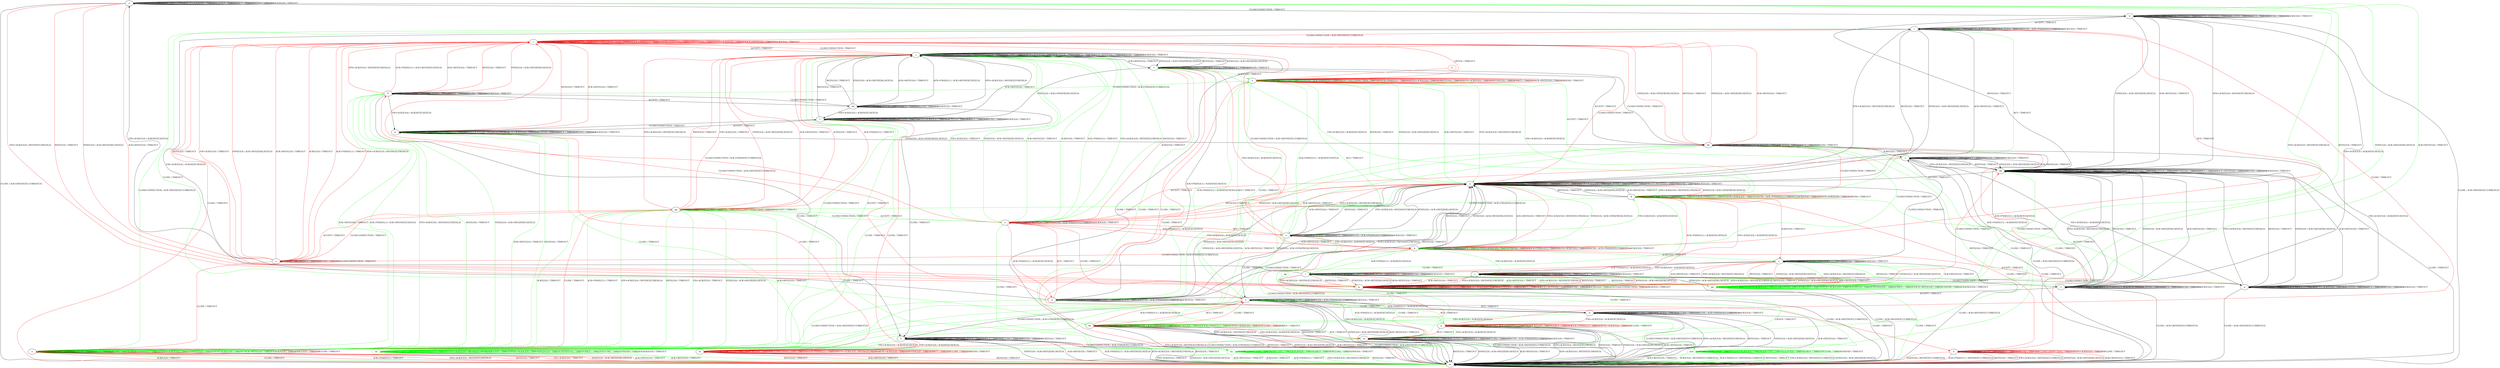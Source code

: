 digraph "" {
	graph ["Incoming time"=0.1494615077972412,
		"Outgoing time"=0.28580188751220703,
		Output="{'States': 44, 'Transitions': 659, 'Filename': '../results/tcp_preset_50/TCP_Windows8_Server-TCP_Windows8_Server-3.dot'}",
		Reference="{'States': 39, 'Transitions': 495, 'Filename': '../subjects/tcp/TCP_Windows8_Server.dot'}",
		Solver=yices,
		Updated="{'States': 39, 'Transitions': 495, 'Filename': '../subjects/tcp/TCP_Windows8_Server.dot'}",
		"f-measure"=0.682,
		precision=0.6752475247524753,
		recall=0.6888888888888889
	];
	a -> a	[key=0,
		label="ACK+PSH(V,V,1) / TIMEOUT"];
	a -> a	[key=1,
		label="ACCEPT / TIMEOUT"];
	a -> a	[key=2,
		label="FIN+ACK(V,V,0) / TIMEOUT"];
	a -> a	[key=3,
		label="LISTEN / TIMEOUT"];
	a -> a	[key=4,
		label="RCV / TIMEOUT"];
	a -> a	[key=5,
		label="SEND / TIMEOUT"];
	a -> a	[key=6,
		label="ACK(V,V,0) / TIMEOUT"];
	a -> b	[key=0,
		label="CLOSECONNECTION / TIMEOUT"];
	a -> ee	[key=0,
		label="CLOSE / ACK+RST(NEXT,CURRENT,0)"];
	a -> jj	[key=0,
		color=red,
		label="SYN+ACK(V,V,0) / RST(NEXT,FRESH,0)"];
	a -> jj	[key=1,
		color=red,
		label="RST(V,V,0) / TIMEOUT"];
	a -> jj	[key=2,
		color=red,
		label="SYN(V,V,0) / ACK+RST(ZERO,NEXT,0)"];
	a -> jj	[key=3,
		color=red,
		label="ACK+RST(V,V,0) / TIMEOUT"];
	pp	[color=green];
	a -> pp	[key=0,
		color=green,
		label="SYN+ACK(V,V,0) / RST(NEXT,FRESH,0)"];
	a -> pp	[key=1,
		color=green,
		label="RST(V,V,0) / TIMEOUT"];
	a -> pp	[key=2,
		color=green,
		label="SYN(V,V,0) / ACK+RST(ZERO,NEXT,0)"];
	a -> pp	[key=3,
		color=green,
		label="ACK+RST(V,V,0) / TIMEOUT"];
	b -> b	[key=0,
		label="CLOSECONNECTION / TIMEOUT"];
	b -> b	[key=1,
		label="ACK+PSH(V,V,1) / TIMEOUT"];
	b -> b	[key=2,
		label="FIN+ACK(V,V,0) / TIMEOUT"];
	b -> b	[key=3,
		label="LISTEN / TIMEOUT"];
	b -> b	[key=4,
		label="RCV / TIMEOUT"];
	b -> b	[key=5,
		label="SEND / TIMEOUT"];
	b -> b	[key=6,
		label="ACK(V,V,0) / TIMEOUT"];
	b -> t	[key=0,
		label="ACCEPT / TIMEOUT"];
	b -> ee	[key=0,
		label="CLOSE / ACK+RST(NEXT,CURRENT,0)"];
	b -> kk	[key=0,
		label="SYN+ACK(V,V,0) / RST(NEXT,FRESH,0)"];
	b -> kk	[key=1,
		label="RST(V,V,0) / TIMEOUT"];
	b -> kk	[key=2,
		label="SYN(V,V,0) / ACK+RST(ZERO,NEXT,0)"];
	b -> kk	[key=3,
		label="ACK+RST(V,V,0) / TIMEOUT"];
	c -> c	[key=0,
		label="LISTEN / TIMEOUT"];
	c -> c	[key=1,
		label="RCV / TIMEOUT"];
	c -> c	[key=2,
		label="SEND / TIMEOUT"];
	c -> c	[key=3,
		color=red,
		label="CLOSECONNECTION / TIMEOUT"];
	c -> c	[key=4,
		color=red,
		label="ACK+PSH(V,V,1) / TIMEOUT"];
	c -> c	[key=5,
		color=red,
		label="SYN+ACK(V,V,0) / TIMEOUT"];
	c -> c	[key=6,
		color=red,
		label="RST(V,V,0) / TIMEOUT"];
	c -> c	[key=7,
		color=red,
		label="FIN+ACK(V,V,0) / TIMEOUT"];
	c -> c	[key=8,
		color=red,
		label="ACK+RST(V,V,0) / TIMEOUT"];
	c -> c	[key=9,
		color=red,
		label="ACK(V,V,0) / TIMEOUT"];
	c -> j	[key=0,
		color=red,
		label="ACCEPT / TIMEOUT"];
	c -> bb	[key=0,
		color=red,
		label="SYN(V,V,0) / ACK+SYN(FRESH,NEXT,0)"];
	c -> ee	[key=0,
		color=red,
		label="CLOSE / TIMEOUT"];
	d -> d	[key=0,
		label="ACCEPT / TIMEOUT"];
	d -> d	[key=1,
		label="LISTEN / TIMEOUT"];
	d -> d	[key=2,
		label="RCV / TIMEOUT"];
	d -> d	[key=3,
		label="SEND / TIMEOUT"];
	d -> d	[key=4,
		color=red,
		label="CLOSECONNECTION / TIMEOUT"];
	d -> d	[key=5,
		color=red,
		label="SYN+ACK(V,V,0) / TIMEOUT"];
	d -> d	[key=6,
		color=red,
		label="CLOSE / TIMEOUT"];
	d -> ee	[key=0,
		color=red,
		label="ACK+PSH(V,V,1) / RST(NEXT,CURRENT,0)"];
	d -> ee	[key=1,
		color=red,
		label="RST(V,V,0) / TIMEOUT"];
	d -> ee	[key=2,
		color=red,
		label="FIN+ACK(V,V,0) / RST(NEXT,CURRENT,0)"];
	d -> ee	[key=3,
		color=red,
		label="SYN(V,V,0) / ACK+RST(ZERO,NEXT,0)"];
	d -> ee	[key=4,
		color=red,
		label="ACK+RST(V,V,0) / TIMEOUT"];
	d -> ee	[key=5,
		color=red,
		label="ACK(V,V,0) / RST(NEXT,CURRENT,0)"];
	e -> c	[key=0,
		color=red,
		label="ACK+PSH(V,V,1) / TIMEOUT"];
	e -> c	[key=1,
		color=red,
		label="SYN+ACK(V,V,0) / RST(NEXT,FRESH,0)"];
	e -> c	[key=2,
		color=red,
		label="RST(V,V,0) / TIMEOUT"];
	e -> c	[key=3,
		color=red,
		label="FIN+ACK(V,V,0) / TIMEOUT"];
	e -> c	[key=4,
		color=red,
		label="SYN(V,V,0) / ACK+RST(ZERO,NEXT,0)"];
	e -> c	[key=5,
		color=red,
		label="ACK+RST(V,V,0) / TIMEOUT"];
	e -> c	[key=6,
		color=red,
		label="ACK(V,V,0) / TIMEOUT"];
	e -> e	[key=0,
		label="LISTEN / TIMEOUT"];
	e -> e	[key=1,
		label="RCV / TIMEOUT"];
	e -> e	[key=2,
		label="SEND / TIMEOUT"];
	e -> e	[key=3,
		color=red,
		label="CLOSECONNECTION / TIMEOUT"];
	e -> gg	[key=0,
		color=red,
		label="ACCEPT / TIMEOUT"];
	e -> ii	[key=0,
		color=red,
		label="CLOSE / TIMEOUT"];
	f -> f	[key=0,
		label="ACK+PSH(V,V,1) / TIMEOUT"];
	f -> f	[key=1,
		label="SYN+ACK(V,V,0) / RST(NEXT,FRESH,0)"];
	f -> f	[key=2,
		label="ACCEPT / TIMEOUT"];
	f -> f	[key=3,
		label="FIN+ACK(V,V,0) / TIMEOUT"];
	f -> f	[key=4,
		label="LISTEN / TIMEOUT"];
	f -> f	[key=5,
		label="RCV / TIMEOUT"];
	f -> f	[key=6,
		label="SEND / TIMEOUT"];
	f -> f	[key=7,
		label="ACK(V,V,0) / TIMEOUT"];
	f -> j	[key=0,
		label="RST(V,V,0) / TIMEOUT"];
	f -> j	[key=1,
		label="ACK+RST(V,V,0) / TIMEOUT"];
	f -> m	[key=0,
		color=red,
		label="CLOSE / TIMEOUT"];
	f -> r	[key=0,
		label="SYN(V,V,0) / ACK+SYN(FRESH,NEXT,0)"];
	f -> cc	[key=0,
		label="CLOSECONNECTION / TIMEOUT"];
	oo	[color=green];
	f -> oo	[key=0,
		color=green,
		label="CLOSE / TIMEOUT"];
	g -> g	[key=0,
		label="CLOSECONNECTION / TIMEOUT"];
	g -> g	[key=1,
		label="ACK+PSH(V,V,1) / TIMEOUT"];
	g -> g	[key=2,
		label="FIN+ACK(V,V,0) / TIMEOUT"];
	g -> g	[key=3,
		label="LISTEN / TIMEOUT"];
	g -> g	[key=4,
		label="RCV / TIMEOUT"];
	g -> g	[key=5,
		label="SEND / TIMEOUT"];
	g -> g	[key=6,
		label="ACK(V,V,0) / TIMEOUT"];
	g -> k	[key=0,
		color=red,
		label="ACCEPT / TIMEOUT"];
	g -> ee	[key=0,
		label="CLOSE / ACK+RST(NEXT,CURRENT,0)"];
	g -> ff	[key=0,
		color=green,
		label="ACCEPT / TIMEOUT"];
	g -> kk	[key=0,
		label="SYN+ACK(V,V,0) / RST(NEXT,FRESH,0)"];
	g -> kk	[key=1,
		label="RST(V,V,0) / TIMEOUT"];
	g -> kk	[key=2,
		label="SYN(V,V,0) / ACK+RST(ZERO,NEXT,0)"];
	g -> kk	[key=3,
		label="ACK+RST(V,V,0) / TIMEOUT"];
	h -> h	[key=0,
		label="CLOSECONNECTION / TIMEOUT"];
	h -> h	[key=1,
		label="ACCEPT / TIMEOUT"];
	h -> h	[key=2,
		label="LISTEN / TIMEOUT"];
	h -> h	[key=3,
		label="RCV / TIMEOUT"];
	h -> h	[key=4,
		label="CLOSE / TIMEOUT"];
	h -> h	[key=5,
		label="SEND / TIMEOUT"];
	h -> h	[key=6,
		label="ACK(V,V,0) / TIMEOUT"];
	h -> m	[key=0,
		color=red,
		label="FIN+ACK(V,V,0) / ACK(NEXT,NEXT,0)"];
	h -> ee	[key=0,
		label="ACK+PSH(V,V,1) / ACK+RST(NEXT,NEXT,0)"];
	h -> ee	[key=1,
		label="SYN+ACK(V,V,0) / RST(NEXT,FRESH,0)"];
	h -> ee	[key=2,
		label="RST(V,V,0) / TIMEOUT"];
	h -> ee	[key=3,
		label="SYN(V,V,0) / ACK+RST(ZERO,NEXT,0)"];
	h -> ee	[key=4,
		label="ACK+RST(V,V,0) / TIMEOUT"];
	h -> oo	[key=0,
		color=green,
		label="FIN+ACK(V,V,0) / ACK(NEXT,NEXT,0)"];
	i -> g	[key=0,
		label="CLOSECONNECTION / TIMEOUT"];
	i -> i	[key=0,
		label="ACK+PSH(V,V,1) / TIMEOUT"];
	i -> i	[key=1,
		label="ACCEPT / TIMEOUT"];
	i -> i	[key=2,
		label="FIN+ACK(V,V,0) / TIMEOUT"];
	i -> i	[key=3,
		label="LISTEN / TIMEOUT"];
	i -> i	[key=4,
		label="RCV / TIMEOUT"];
	i -> i	[key=5,
		label="SEND / TIMEOUT"];
	i -> i	[key=6,
		label="ACK(V,V,0) / TIMEOUT"];
	i -> ee	[key=0,
		label="CLOSE / ACK+RST(NEXT,CURRENT,0)"];
	i -> jj	[key=0,
		color=red,
		label="SYN+ACK(V,V,0) / RST(NEXT,FRESH,0)"];
	i -> jj	[key=1,
		color=red,
		label="RST(V,V,0) / TIMEOUT"];
	i -> jj	[key=2,
		color=red,
		label="SYN(V,V,0) / ACK+RST(ZERO,NEXT,0)"];
	i -> jj	[key=3,
		color=red,
		label="ACK+RST(V,V,0) / TIMEOUT"];
	i -> pp	[key=0,
		color=green,
		label="SYN+ACK(V,V,0) / RST(NEXT,FRESH,0)"];
	i -> pp	[key=1,
		color=green,
		label="RST(V,V,0) / TIMEOUT"];
	i -> pp	[key=2,
		color=green,
		label="SYN(V,V,0) / ACK+RST(ZERO,NEXT,0)"];
	i -> pp	[key=3,
		color=green,
		label="ACK+RST(V,V,0) / TIMEOUT"];
	j -> c	[key=0,
		color=red,
		label="CLOSECONNECTION / TIMEOUT"];
	j -> j	[key=0,
		label="ACK+PSH(V,V,1) / TIMEOUT"];
	j -> j	[key=1,
		label="SYN+ACK(V,V,0) / TIMEOUT"];
	j -> j	[key=2,
		label="RST(V,V,0) / TIMEOUT"];
	j -> j	[key=3,
		label="ACCEPT / TIMEOUT"];
	j -> j	[key=4,
		label="FIN+ACK(V,V,0) / TIMEOUT"];
	j -> j	[key=5,
		label="LISTEN / TIMEOUT"];
	j -> j	[key=6,
		label="RCV / TIMEOUT"];
	j -> j	[key=7,
		label="ACK+RST(V,V,0) / TIMEOUT"];
	j -> j	[key=8,
		label="SEND / TIMEOUT"];
	j -> j	[key=9,
		label="ACK(V,V,0) / TIMEOUT"];
	j -> r	[key=0,
		label="SYN(V,V,0) / ACK+SYN(FRESH,NEXT,0)"];
	j -> ee	[key=0,
		label="CLOSE / TIMEOUT"];
	j -> ii	[key=0,
		color=green,
		label="CLOSECONNECTION / TIMEOUT"];
	k -> e	[key=0,
		color=red,
		label="CLOSECONNECTION / ACK+FIN(NEXT,CURRENT,0)"];
	k -> i	[key=0,
		color=green,
		label="FIN+ACK(V,V,0) / ACK(NEXT,NEXT,0)"];
	k -> k	[key=0,
		label="ACCEPT / TIMEOUT"];
	k -> k	[key=1,
		label="LISTEN / TIMEOUT"];
	k -> k	[key=2,
		label="RCV / TIMEOUT"];
	k -> k	[key=3,
		color=green,
		label="SYN+ACK(V,V,0) / TIMEOUT"];
	k -> k	[key=4,
		color=green,
		label="SEND / TIMEOUT"];
	k -> k	[key=5,
		color=red,
		label="ACK+PSH(V,V,1) / TIMEOUT"];
	k -> k	[key=6,
		color=red,
		label="FIN+ACK(V,V,0) / TIMEOUT"];
	k -> k	[key=7,
		color=red,
		label="SEND / ACK+PSH(NEXT,CURRENT,1)"];
	k -> k	[key=8,
		color=red,
		label="ACK(V,V,0) / TIMEOUT"];
	k -> l	[key=0,
		color=green,
		label="ACK+PSH(V,V,1) / ACK(NEXT,NEXT,0)"];
	k -> n	[key=0,
		label="RST(V,V,0) / TIMEOUT"];
	k -> n	[key=1,
		label="SYN(V,V,0) / ACK+RST(ZERO,NEXT,0)"];
	k -> n	[key=2,
		label="ACK+RST(V,V,0) / TIMEOUT"];
	k -> n	[key=3,
		color=red,
		label="SYN+ACK(V,V,0) / RST(NEXT,FRESH,0)"];
	k -> y	[key=0,
		color=green,
		label="ACK(V,V,0) / TIMEOUT"];
	k -> aa	[key=0,
		color=red,
		label="CLOSE / TIMEOUT"];
	k -> bb	[key=0,
		color=green,
		label="CLOSECONNECTION / TIMEOUT"];
	mm	[color=green];
	k -> mm	[key=0,
		color=green,
		label="CLOSE / TIMEOUT"];
	l -> a	[key=0,
		label="FIN+ACK(V,V,0) / ACK(NEXT,NEXT,0)"];
	l -> l	[key=0,
		label="ACK+PSH(V,V,1) / ACK(NEXT,NEXT,0)"];
	l -> l	[key=1,
		label="ACCEPT / TIMEOUT"];
	l -> l	[key=2,
		label="LISTEN / TIMEOUT"];
	l -> l	[key=3,
		label="RCV / TIMEOUT"];
	l -> l	[key=4,
		label="SEND / TIMEOUT"];
	l -> l	[key=5,
		label="ACK(V,V,0) / TIMEOUT"];
	l -> z	[key=0,
		label="CLOSECONNECTION / TIMEOUT"];
	l -> ee	[key=0,
		label="CLOSE / ACK+RST(NEXT,CURRENT,0)"];
	l -> jj	[key=0,
		color=red,
		label="SYN+ACK(V,V,0) / RST(NEXT,FRESH,0)"];
	l -> jj	[key=1,
		color=red,
		label="RST(V,V,0) / TIMEOUT"];
	l -> jj	[key=2,
		color=red,
		label="SYN(V,V,0) / ACK+RST(ZERO,NEXT,0)"];
	l -> jj	[key=3,
		color=red,
		label="ACK+RST(V,V,0) / TIMEOUT"];
	l -> pp	[key=0,
		color=green,
		label="SYN+ACK(V,V,0) / RST(NEXT,FRESH,0)"];
	l -> pp	[key=1,
		color=green,
		label="RST(V,V,0) / TIMEOUT"];
	l -> pp	[key=2,
		color=green,
		label="SYN(V,V,0) / ACK+RST(ZERO,NEXT,0)"];
	l -> pp	[key=3,
		color=green,
		label="ACK+RST(V,V,0) / TIMEOUT"];
	m -> m	[key=0,
		label="ACCEPT / TIMEOUT"];
	m -> m	[key=1,
		label="LISTEN / TIMEOUT"];
	m -> m	[key=2,
		label="ACK(V,V,0) / TIMEOUT"];
	m -> m	[key=3,
		color=red,
		label="CLOSECONNECTION / TIMEOUT"];
	m -> m	[key=4,
		color=red,
		label="ACK+PSH(V,V,1) / TIMEOUT"];
	m -> m	[key=5,
		color=red,
		label="SYN+ACK(V,V,0) / RST(NEXT,FRESH,0)"];
	m -> m	[key=6,
		color=red,
		label="FIN+ACK(V,V,0) / TIMEOUT"];
	m -> m	[key=7,
		color=red,
		label="SYN(V,V,0) / TIMEOUT"];
	m -> m	[key=8,
		color=red,
		label="RCV / TIMEOUT"];
	m -> m	[key=9,
		color=red,
		label="CLOSE / TIMEOUT"];
	m -> m	[key=10,
		color=red,
		label="SEND / TIMEOUT"];
	m -> ee	[key=0,
		color=red,
		label="RST(V,V,0) / TIMEOUT"];
	m -> ee	[key=1,
		color=red,
		label="ACK+RST(V,V,0) / TIMEOUT"];
	n -> c	[key=0,
		color=red,
		label="CLOSECONNECTION / TIMEOUT"];
	n -> k	[key=0,
		color=green,
		label="SYN(V,V,0) / ACK+SYN(FRESH,NEXT,0)"];
	n -> n	[key=0,
		label="ACK+PSH(V,V,1) / TIMEOUT"];
	n -> n	[key=1,
		label="SYN+ACK(V,V,0) / TIMEOUT"];
	n -> n	[key=2,
		label="RST(V,V,0) / TIMEOUT"];
	n -> n	[key=3,
		label="ACCEPT / TIMEOUT"];
	n -> n	[key=4,
		label="FIN+ACK(V,V,0) / TIMEOUT"];
	n -> n	[key=5,
		label="LISTEN / TIMEOUT"];
	n -> n	[key=6,
		label="RCV / TIMEOUT"];
	n -> n	[key=7,
		label="ACK+RST(V,V,0) / TIMEOUT"];
	n -> n	[key=8,
		label="SEND / TIMEOUT"];
	n -> n	[key=9,
		label="ACK(V,V,0) / TIMEOUT"];
	n -> ee	[key=0,
		label="CLOSE / TIMEOUT"];
	n -> ff	[key=0,
		color=red,
		label="SYN(V,V,0) / ACK+SYN(FRESH,NEXT,0)"];
	n -> ii	[key=0,
		color=green,
		label="CLOSECONNECTION / TIMEOUT"];
	o -> h	[key=0,
		label="CLOSECONNECTION / ACK+FIN(NEXT,CURRENT,0)"];
	o -> o	[key=0,
		label="ACCEPT / TIMEOUT"];
	o -> o	[key=1,
		label="LISTEN / TIMEOUT"];
	o -> o	[key=2,
		label="CLOSE / TIMEOUT"];
	o -> o	[key=3,
		label="SEND / ACK+PSH(NEXT,CURRENT,1)"];
	o -> o	[key=4,
		label="ACK(V,V,0) / TIMEOUT"];
	o -> p	[key=0,
		color=green,
		label="RCV / TIMEOUT"];
	o -> w	[key=0,
		label="ACK+PSH(V,V,1) / ACK(NEXT,NEXT,0)"];
	o -> aa	[key=0,
		label="FIN+ACK(V,V,0) / ACK(NEXT,NEXT,0)"];
	o -> ee	[key=0,
		label="SYN+ACK(V,V,0) / RST(NEXT,FRESH,0)"];
	o -> ee	[key=1,
		label="RST(V,V,0) / TIMEOUT"];
	o -> ee	[key=2,
		label="SYN(V,V,0) / ACK+RST(ZERO,NEXT,0)"];
	o -> ee	[key=3,
		label="ACK+RST(V,V,0) / TIMEOUT"];
	o -> hh	[key=0,
		color=red,
		label="RCV / TIMEOUT"];
	p -> o	[key=0,
		color=green,
		label="ACK+PSH(V,V,1) / ACK(NEXT,NEXT,0)"];
	p -> o	[key=1,
		color=green,
		label="CLOSE / TIMEOUT"];
	p -> p	[key=0,
		label="ACCEPT / TIMEOUT"];
	p -> p	[key=1,
		label="LISTEN / TIMEOUT"];
	p -> p	[key=2,
		label="SEND / ACK+PSH(NEXT,CURRENT,1)"];
	p -> p	[key=3,
		label="ACK(V,V,0) / TIMEOUT"];
	p -> p	[key=4,
		color=green,
		label="RCV / TIMEOUT"];
	p -> p	[key=5,
		color=red,
		label="ACK+PSH(V,V,1) / TIMEOUT"];
	p -> p	[key=6,
		color=red,
		label="FIN+ACK(V,V,0) / TIMEOUT"];
	p -> p	[key=7,
		color=red,
		label="CLOSE / TIMEOUT"];
	p -> aa	[key=0,
		color=green,
		label="FIN+ACK(V,V,0) / ACK(NEXT,NEXT,0)"];
	p -> aa	[key=1,
		color=red,
		label="RCV / TIMEOUT"];
	p -> ee	[key=0,
		label="CLOSECONNECTION / ACK+RST(NEXT,CURRENT,0)"];
	p -> ee	[key=1,
		label="SYN+ACK(V,V,0) / RST(NEXT,FRESH,0)"];
	p -> ee	[key=2,
		label="RST(V,V,0) / TIMEOUT"];
	p -> ee	[key=3,
		label="SYN(V,V,0) / ACK+RST(ZERO,NEXT,0)"];
	p -> ee	[key=4,
		label="ACK+RST(V,V,0) / TIMEOUT"];
	q -> c	[key=0,
		color=red,
		label="CLOSECONNECTION / ACK+RST(NEXT,CURRENT,0)"];
	q -> n	[key=0,
		label="SYN+ACK(V,V,0) / RST(NEXT,FRESH,0)"];
	q -> n	[key=1,
		label="RST(V,V,0) / TIMEOUT"];
	q -> n	[key=2,
		label="SYN(V,V,0) / ACK+RST(ZERO,NEXT,0)"];
	q -> n	[key=3,
		label="ACK+RST(V,V,0) / TIMEOUT"];
	q -> q	[key=0,
		label="ACK+PSH(V,V,1) / ACK(NEXT,NEXT,0)"];
	q -> q	[key=1,
		label="ACCEPT / TIMEOUT"];
	q -> q	[key=2,
		label="LISTEN / TIMEOUT"];
	q -> q	[key=3,
		label="SEND / ACK+PSH(NEXT,CURRENT,1)"];
	q -> q	[key=4,
		label="ACK(V,V,0) / TIMEOUT"];
	q -> t	[key=0,
		label="FIN+ACK(V,V,0) / ACK(NEXT,NEXT,0)"];
	q -> u	[key=0,
		color=red,
		label="RCV / TIMEOUT"];
	q -> w	[key=0,
		label="CLOSE / TIMEOUT"];
	q -> x	[key=0,
		color=green,
		label="RCV / TIMEOUT"];
	q -> ii	[key=0,
		color=green,
		label="CLOSECONNECTION / ACK+RST(NEXT,CURRENT,0)"];
	r -> d	[key=0,
		color=red,
		label="CLOSE / TIMEOUT"];
	r -> j	[key=0,
		label="RST(V,V,0) / TIMEOUT"];
	r -> j	[key=1,
		label="SYN(V,V,0) / ACK+RST(ZERO,NEXT,0)"];
	r -> j	[key=2,
		label="ACK+RST(V,V,0) / TIMEOUT"];
	r -> k	[key=0,
		color=red,
		label="FIN+ACK(V,V,0) / ACK(NEXT,NEXT,0)"];
	r -> q	[key=0,
		label="ACK+PSH(V,V,1) / ACK(NEXT,NEXT,0)"];
	r -> r	[key=0,
		label="SYN+ACK(V,V,0) / TIMEOUT"];
	r -> r	[key=1,
		label="ACCEPT / TIMEOUT"];
	r -> r	[key=2,
		label="LISTEN / TIMEOUT"];
	r -> r	[key=3,
		label="RCV / TIMEOUT"];
	r -> r	[key=4,
		label="SEND / TIMEOUT"];
	r -> u	[key=0,
		color=red,
		label="ACK(V,V,0) / TIMEOUT"];
	r -> x	[key=0,
		color=green,
		label="ACK(V,V,0) / TIMEOUT"];
	r -> bb	[key=0,
		label="CLOSECONNECTION / TIMEOUT"];
	r -> ff	[key=0,
		color=green,
		label="FIN+ACK(V,V,0) / ACK(NEXT,NEXT,0)"];
	r -> mm	[key=0,
		color=green,
		label="CLOSE / TIMEOUT"];
	s -> c	[key=0,
		color=red,
		label="CLOSECONNECTION / ACK+RST(NEXT,CURRENT,0)"];
	s -> k	[key=0,
		color=red,
		label="FIN+ACK(V,V,0) / ACK(NEXT,NEXT,0)"];
	s -> n	[key=0,
		label="SYN+ACK(V,V,0) / RST(NEXT,FRESH,0)"];
	s -> n	[key=1,
		label="RST(V,V,0) / TIMEOUT"];
	s -> n	[key=2,
		label="SYN(V,V,0) / ACK+RST(ZERO,NEXT,0)"];
	s -> n	[key=3,
		label="ACK+RST(V,V,0) / TIMEOUT"];
	s -> o	[key=0,
		label="CLOSE / TIMEOUT"];
	s -> s	[key=0,
		label="ACCEPT / TIMEOUT"];
	s -> s	[key=1,
		label="LISTEN / TIMEOUT"];
	s -> s	[key=2,
		label="RCV / TIMEOUT"];
	s -> s	[key=3,
		label="SEND / ACK+PSH(NEXT,CURRENT,1)"];
	s -> s	[key=4,
		label="ACK(V,V,0) / TIMEOUT"];
	s -> u	[key=0,
		color=red,
		label="ACK+PSH(V,V,1) / ACK(NEXT,NEXT,0)"];
	s -> x	[key=0,
		color=green,
		label="ACK+PSH(V,V,1) / ACK(NEXT,NEXT,0)"];
	s -> ff	[key=0,
		color=green,
		label="FIN+ACK(V,V,0) / ACK(NEXT,NEXT,0)"];
	s -> ii	[key=0,
		color=green,
		label="CLOSECONNECTION / ACK+RST(NEXT,CURRENT,0)"];
	t -> c	[key=0,
		color=red,
		label="CLOSECONNECTION / ACK+RST(NEXT,CURRENT,0)"];
	t -> k	[key=0,
		color=red,
		label="RCV / TIMEOUT"];
	t -> n	[key=0,
		label="SYN+ACK(V,V,0) / RST(NEXT,FRESH,0)"];
	t -> n	[key=1,
		label="RST(V,V,0) / TIMEOUT"];
	t -> n	[key=2,
		label="SYN(V,V,0) / ACK+RST(ZERO,NEXT,0)"];
	t -> n	[key=3,
		label="ACK+RST(V,V,0) / TIMEOUT"];
	t -> p	[key=0,
		color=red,
		label="CLOSE / TIMEOUT"];
	t -> t	[key=0,
		label="ACK+PSH(V,V,1) / TIMEOUT"];
	t -> t	[key=1,
		label="ACCEPT / TIMEOUT"];
	t -> t	[key=2,
		label="FIN+ACK(V,V,0) / TIMEOUT"];
	t -> t	[key=3,
		label="LISTEN / TIMEOUT"];
	t -> t	[key=4,
		label="SEND / ACK+PSH(NEXT,CURRENT,1)"];
	t -> t	[key=5,
		label="ACK(V,V,0) / TIMEOUT"];
	t -> ff	[key=0,
		color=green,
		label="RCV / TIMEOUT"];
	t -> hh	[key=0,
		color=green,
		label="CLOSE / TIMEOUT"];
	t -> ii	[key=0,
		color=green,
		label="CLOSECONNECTION / ACK+RST(NEXT,CURRENT,0)"];
	u -> j	[key=0,
		color=green,
		label="ACK+PSH(V,V,1) / TIMEOUT"];
	u -> j	[key=1,
		color=green,
		label="SYN+ACK(V,V,0) / RST(NEXT,FRESH,0)"];
	u -> j	[key=2,
		color=green,
		label="RST(V,V,0) / TIMEOUT"];
	u -> j	[key=3,
		color=green,
		label="FIN+ACK(V,V,0) / TIMEOUT"];
	u -> j	[key=4,
		color=green,
		label="SYN(V,V,0) / ACK+RST(ZERO,NEXT,0)"];
	u -> j	[key=5,
		color=green,
		label="ACK+RST(V,V,0) / TIMEOUT"];
	u -> j	[key=6,
		color=green,
		label="ACK(V,V,0) / TIMEOUT"];
	u -> k	[key=0,
		color=red,
		label="FIN+ACK(V,V,0) / ACK(NEXT,NEXT,0)"];
	u -> n	[key=0,
		color=red,
		label="SYN+ACK(V,V,0) / RST(NEXT,FRESH,0)"];
	u -> n	[key=1,
		color=red,
		label="RST(V,V,0) / TIMEOUT"];
	u -> n	[key=2,
		color=red,
		label="SYN(V,V,0) / ACK+RST(ZERO,NEXT,0)"];
	u -> n	[key=3,
		color=red,
		label="ACK+RST(V,V,0) / TIMEOUT"];
	u -> o	[key=0,
		color=red,
		label="CLOSE / TIMEOUT"];
	u -> q	[key=0,
		color=red,
		label="ACK+PSH(V,V,1) / ACK(NEXT,NEXT,0)"];
	u -> s	[key=0,
		color=red,
		label="RCV / TIMEOUT"];
	u -> u	[key=0,
		label="ACCEPT / TIMEOUT"];
	u -> u	[key=1,
		label="LISTEN / TIMEOUT"];
	u -> u	[key=2,
		color=red,
		label="SEND / ACK+PSH(NEXT,CURRENT,1)"];
	u -> u	[key=3,
		color=red,
		label="ACK(V,V,0) / TIMEOUT"];
	u -> gg	[key=0,
		color=green,
		label="CLOSECONNECTION / TIMEOUT"];
	u -> ll	[key=0,
		color=red,
		label="CLOSECONNECTION / ACK+FIN(NEXT,CURRENT,0)"];
	nn	[color=green];
	u -> nn	[key=0,
		color=green,
		label="CLOSE / TIMEOUT"];
	v -> g	[key=0,
		label="FIN+ACK(V,V,0) / ACK(NEXT,NEXT,0)"];
	v -> u	[key=0,
		color=red,
		label="ACCEPT / TIMEOUT"];
	v -> v	[key=0,
		label="CLOSECONNECTION / TIMEOUT"];
	v -> v	[key=1,
		label="LISTEN / TIMEOUT"];
	v -> v	[key=2,
		label="RCV / TIMEOUT"];
	v -> v	[key=3,
		label="SEND / TIMEOUT"];
	v -> v	[key=4,
		label="ACK(V,V,0) / TIMEOUT"];
	v -> x	[key=0,
		color=green,
		label="ACCEPT / TIMEOUT"];
	v -> z	[key=0,
		label="ACK+PSH(V,V,1) / ACK(NEXT,NEXT,0)"];
	v -> ee	[key=0,
		label="CLOSE / ACK+RST(NEXT,CURRENT,0)"];
	v -> kk	[key=0,
		label="SYN+ACK(V,V,0) / RST(NEXT,FRESH,0)"];
	v -> kk	[key=1,
		label="RST(V,V,0) / TIMEOUT"];
	v -> kk	[key=2,
		label="SYN(V,V,0) / ACK+RST(ZERO,NEXT,0)"];
	v -> kk	[key=3,
		label="ACK+RST(V,V,0) / TIMEOUT"];
	w -> o	[key=0,
		label="RCV / TIMEOUT"];
	w -> p	[key=0,
		color=red,
		label="FIN+ACK(V,V,0) / ACK(NEXT,NEXT,0)"];
	w -> w	[key=0,
		label="ACK+PSH(V,V,1) / ACK(NEXT,NEXT,0)"];
	w -> w	[key=1,
		label="ACCEPT / TIMEOUT"];
	w -> w	[key=2,
		label="LISTEN / TIMEOUT"];
	w -> w	[key=3,
		label="CLOSE / TIMEOUT"];
	w -> w	[key=4,
		label="SEND / ACK+PSH(NEXT,CURRENT,1)"];
	w -> w	[key=5,
		label="ACK(V,V,0) / TIMEOUT"];
	w -> ee	[key=0,
		label="CLOSECONNECTION / ACK+RST(NEXT,CURRENT,0)"];
	w -> ee	[key=1,
		label="SYN+ACK(V,V,0) / RST(NEXT,FRESH,0)"];
	w -> ee	[key=2,
		label="RST(V,V,0) / TIMEOUT"];
	w -> ee	[key=3,
		label="SYN(V,V,0) / ACK+RST(ZERO,NEXT,0)"];
	w -> ee	[key=4,
		label="ACK+RST(V,V,0) / TIMEOUT"];
	w -> hh	[key=0,
		color=green,
		label="FIN+ACK(V,V,0) / ACK(NEXT,NEXT,0)"];
	x -> c	[key=0,
		color=red,
		label="LISTEN / TIMEOUT"];
	x -> n	[key=0,
		color=green,
		label="SYN+ACK(V,V,0) / RST(NEXT,FRESH,0)"];
	x -> n	[key=1,
		color=green,
		label="RST(V,V,0) / TIMEOUT"];
	x -> n	[key=2,
		color=green,
		label="SYN(V,V,0) / ACK+RST(ZERO,NEXT,0)"];
	x -> n	[key=3,
		color=green,
		label="ACK+RST(V,V,0) / TIMEOUT"];
	x -> o	[key=0,
		color=green,
		label="CLOSE / TIMEOUT"];
	x -> q	[key=0,
		color=green,
		label="ACK+PSH(V,V,1) / ACK(NEXT,NEXT,0)"];
	x -> s	[key=0,
		color=green,
		label="RCV / TIMEOUT"];
	x -> x	[key=0,
		label="ACCEPT / TIMEOUT"];
	x -> x	[key=1,
		label="ACK(V,V,0) / TIMEOUT"];
	x -> x	[key=2,
		color=green,
		label="SEND / ACK+PSH(NEXT,CURRENT,1)"];
	x -> x	[key=3,
		color=red,
		label="CLOSECONNECTION / TIMEOUT"];
	x -> x	[key=4,
		color=red,
		label="ACK+PSH(V,V,1) / TIMEOUT"];
	x -> x	[key=5,
		color=red,
		label="SYN+ACK(V,V,0) / TIMEOUT"];
	x -> x	[key=6,
		color=red,
		label="RST(V,V,0) / TIMEOUT"];
	x -> x	[key=7,
		color=red,
		label="FIN+ACK(V,V,0) / TIMEOUT"];
	x -> x	[key=8,
		color=red,
		label="SYN(V,V,0) / TIMEOUT"];
	x -> x	[key=9,
		color=red,
		label="RCV / TIMEOUT"];
	x -> x	[key=10,
		color=red,
		label="ACK+RST(V,V,0) / TIMEOUT"];
	x -> x	[key=11,
		color=red,
		label="SEND / TIMEOUT"];
	x -> ee	[key=0,
		color=red,
		label="CLOSE / TIMEOUT"];
	x -> ff	[key=0,
		color=green,
		label="FIN+ACK(V,V,0) / ACK(NEXT,NEXT,0)"];
	x -> ll	[key=0,
		color=green,
		label="CLOSECONNECTION / ACK+FIN(NEXT,CURRENT,0)"];
	y -> i	[key=0,
		label="FIN+ACK(V,V,0) / ACK(NEXT,NEXT,0)"];
	y -> l	[key=0,
		label="ACK+PSH(V,V,1) / ACK(NEXT,NEXT,0)"];
	y -> v	[key=0,
		label="CLOSECONNECTION / TIMEOUT"];
	y -> y	[key=0,
		label="ACCEPT / TIMEOUT"];
	y -> y	[key=1,
		label="LISTEN / TIMEOUT"];
	y -> y	[key=2,
		label="RCV / TIMEOUT"];
	y -> y	[key=3,
		label="SEND / TIMEOUT"];
	y -> y	[key=4,
		label="ACK(V,V,0) / TIMEOUT"];
	y -> ee	[key=0,
		label="CLOSE / ACK+RST(NEXT,CURRENT,0)"];
	y -> jj	[key=0,
		color=red,
		label="SYN+ACK(V,V,0) / RST(NEXT,FRESH,0)"];
	y -> jj	[key=1,
		color=red,
		label="RST(V,V,0) / TIMEOUT"];
	y -> jj	[key=2,
		color=red,
		label="SYN(V,V,0) / ACK+RST(ZERO,NEXT,0)"];
	y -> jj	[key=3,
		color=red,
		label="ACK+RST(V,V,0) / TIMEOUT"];
	y -> pp	[key=0,
		color=green,
		label="SYN+ACK(V,V,0) / RST(NEXT,FRESH,0)"];
	y -> pp	[key=1,
		color=green,
		label="RST(V,V,0) / TIMEOUT"];
	y -> pp	[key=2,
		color=green,
		label="SYN(V,V,0) / ACK+RST(ZERO,NEXT,0)"];
	y -> pp	[key=3,
		color=green,
		label="ACK+RST(V,V,0) / TIMEOUT"];
	z -> b	[key=0,
		label="FIN+ACK(V,V,0) / ACK(NEXT,NEXT,0)"];
	z -> q	[key=0,
		label="ACCEPT / TIMEOUT"];
	z -> z	[key=0,
		label="CLOSECONNECTION / TIMEOUT"];
	z -> z	[key=1,
		label="ACK+PSH(V,V,1) / ACK(NEXT,NEXT,0)"];
	z -> z	[key=2,
		label="LISTEN / TIMEOUT"];
	z -> z	[key=3,
		label="RCV / TIMEOUT"];
	z -> z	[key=4,
		label="SEND / TIMEOUT"];
	z -> z	[key=5,
		label="ACK(V,V,0) / TIMEOUT"];
	z -> ee	[key=0,
		label="CLOSE / ACK+RST(NEXT,CURRENT,0)"];
	z -> kk	[key=0,
		label="SYN+ACK(V,V,0) / RST(NEXT,FRESH,0)"];
	z -> kk	[key=1,
		label="RST(V,V,0) / TIMEOUT"];
	z -> kk	[key=2,
		label="SYN(V,V,0) / ACK+RST(ZERO,NEXT,0)"];
	z -> kk	[key=3,
		label="ACK+RST(V,V,0) / TIMEOUT"];
	aa -> aa	[key=0,
		label="ACK+PSH(V,V,1) / TIMEOUT"];
	aa -> aa	[key=1,
		label="ACCEPT / TIMEOUT"];
	aa -> aa	[key=2,
		label="FIN+ACK(V,V,0) / TIMEOUT"];
	aa -> aa	[key=3,
		label="LISTEN / TIMEOUT"];
	aa -> aa	[key=4,
		label="RCV / TIMEOUT"];
	aa -> aa	[key=5,
		label="CLOSE / TIMEOUT"];
	aa -> aa	[key=6,
		label="SEND / ACK+PSH(NEXT,CURRENT,1)"];
	aa -> aa	[key=7,
		label="ACK(V,V,0) / TIMEOUT"];
	aa -> ee	[key=0,
		label="SYN+ACK(V,V,0) / RST(NEXT,FRESH,0)"];
	aa -> ee	[key=1,
		label="RST(V,V,0) / TIMEOUT"];
	aa -> ee	[key=2,
		label="SYN(V,V,0) / ACK+RST(ZERO,NEXT,0)"];
	aa -> ee	[key=3,
		label="ACK+RST(V,V,0) / TIMEOUT"];
	aa -> ii	[key=0,
		color=red,
		label="CLOSECONNECTION / ACK+FIN(NEXT,CURRENT,0)"];
	aa -> nn	[key=0,
		color=green,
		label="CLOSECONNECTION / ACK+FIN(NEXT,CURRENT,0)"];
	bb -> c	[key=0,
		color=red,
		label="RST(V,V,0) / TIMEOUT"];
	bb -> c	[key=1,
		color=red,
		label="SYN(V,V,0) / ACK+RST(ZERO,NEXT,0)"];
	bb -> c	[key=2,
		color=red,
		label="ACK+RST(V,V,0) / TIMEOUT"];
	bb -> d	[key=0,
		color=red,
		label="CLOSE / TIMEOUT"];
	bb -> g	[key=0,
		label="FIN+ACK(V,V,0) / ACK(NEXT,NEXT,0)"];
	bb -> r	[key=0,
		label="ACCEPT / TIMEOUT"];
	bb -> v	[key=0,
		label="ACK(V,V,0) / TIMEOUT"];
	bb -> z	[key=0,
		label="ACK+PSH(V,V,1) / ACK(NEXT,NEXT,0)"];
	bb -> bb	[key=0,
		label="CLOSECONNECTION / TIMEOUT"];
	bb -> bb	[key=1,
		label="SYN+ACK(V,V,0) / TIMEOUT"];
	bb -> bb	[key=2,
		label="LISTEN / TIMEOUT"];
	bb -> bb	[key=3,
		label="RCV / TIMEOUT"];
	bb -> bb	[key=4,
		label="SEND / TIMEOUT"];
	bb -> ii	[key=0,
		color=green,
		label="RST(V,V,0) / TIMEOUT"];
	bb -> ii	[key=1,
		color=green,
		label="SYN(V,V,0) / ACK+RST(ZERO,NEXT,0)"];
	bb -> ii	[key=2,
		color=green,
		label="ACK+RST(V,V,0) / TIMEOUT"];
	bb -> mm	[key=0,
		color=green,
		label="CLOSE / TIMEOUT"];
	cc -> c	[key=0,
		color=red,
		label="RST(V,V,0) / TIMEOUT"];
	cc -> c	[key=1,
		color=red,
		label="ACK+RST(V,V,0) / TIMEOUT"];
	cc -> f	[key=0,
		label="ACCEPT / TIMEOUT"];
	cc -> m	[key=0,
		color=red,
		label="CLOSE / TIMEOUT"];
	cc -> bb	[key=0,
		label="SYN(V,V,0) / ACK+SYN(FRESH,NEXT,0)"];
	cc -> cc	[key=0,
		label="CLOSECONNECTION / TIMEOUT"];
	cc -> cc	[key=1,
		label="ACK+PSH(V,V,1) / TIMEOUT"];
	cc -> cc	[key=2,
		label="SYN+ACK(V,V,0) / RST(NEXT,FRESH,0)"];
	cc -> cc	[key=3,
		label="FIN+ACK(V,V,0) / TIMEOUT"];
	cc -> cc	[key=4,
		label="LISTEN / TIMEOUT"];
	cc -> cc	[key=5,
		label="RCV / TIMEOUT"];
	cc -> cc	[key=6,
		label="SEND / TIMEOUT"];
	cc -> cc	[key=7,
		label="ACK(V,V,0) / TIMEOUT"];
	cc -> ii	[key=0,
		color=green,
		label="RST(V,V,0) / TIMEOUT"];
	cc -> ii	[key=1,
		color=green,
		label="ACK+RST(V,V,0) / TIMEOUT"];
	cc -> oo	[key=0,
		color=green,
		label="CLOSE / TIMEOUT"];
	dd -> f	[key=0,
		label="FIN+ACK(V,V,0) / ACK(NEXT,NEXT,0)"];
	dd -> h	[key=0,
		label="CLOSE / TIMEOUT"];
	dd -> j	[key=0,
		label="ACK+PSH(V,V,1) / ACK+RST(NEXT,NEXT,0)"];
	dd -> j	[key=1,
		label="SYN+ACK(V,V,0) / RST(NEXT,FRESH,0)"];
	dd -> j	[key=2,
		label="RST(V,V,0) / TIMEOUT"];
	dd -> j	[key=3,
		label="SYN(V,V,0) / ACK+RST(ZERO,NEXT,0)"];
	dd -> j	[key=4,
		label="ACK+RST(V,V,0) / TIMEOUT"];
	dd -> dd	[key=0,
		label="ACCEPT / TIMEOUT"];
	dd -> dd	[key=1,
		label="LISTEN / TIMEOUT"];
	dd -> dd	[key=2,
		label="RCV / TIMEOUT"];
	dd -> dd	[key=3,
		label="SEND / TIMEOUT"];
	dd -> dd	[key=4,
		label="ACK(V,V,0) / TIMEOUT"];
	dd -> ll	[key=0,
		label="CLOSECONNECTION / TIMEOUT"];
	ee -> ee	[key=0,
		label="CLOSECONNECTION / TIMEOUT"];
	ee -> ee	[key=1,
		label="ACK+PSH(V,V,1) / TIMEOUT"];
	ee -> ee	[key=2,
		label="SYN+ACK(V,V,0) / TIMEOUT"];
	ee -> ee	[key=3,
		label="RST(V,V,0) / TIMEOUT"];
	ee -> ee	[key=4,
		label="ACCEPT / TIMEOUT"];
	ee -> ee	[key=5,
		label="FIN+ACK(V,V,0) / TIMEOUT"];
	ee -> ee	[key=6,
		label="LISTEN / TIMEOUT"];
	ee -> ee	[key=7,
		label="SYN(V,V,0) / TIMEOUT"];
	ee -> ee	[key=8,
		label="RCV / TIMEOUT"];
	ee -> ee	[key=9,
		label="ACK+RST(V,V,0) / TIMEOUT"];
	ee -> ee	[key=10,
		label="CLOSE / TIMEOUT"];
	ee -> ee	[key=11,
		label="SEND / TIMEOUT"];
	ee -> ee	[key=12,
		label="ACK(V,V,0) / TIMEOUT"];
	ff -> d	[key=0,
		color=red,
		label="CLOSE / TIMEOUT"];
	ff -> i	[key=0,
		color=red,
		label="FIN+ACK(V,V,0) / ACK(NEXT,NEXT,0)"];
	ff -> l	[key=0,
		color=red,
		label="ACK+PSH(V,V,1) / ACK(NEXT,NEXT,0)"];
	ff -> n	[key=0,
		label="RST(V,V,0) / TIMEOUT"];
	ff -> n	[key=1,
		label="SYN(V,V,0) / ACK+RST(ZERO,NEXT,0)"];
	ff -> n	[key=2,
		label="ACK+RST(V,V,0) / TIMEOUT"];
	ff -> n	[key=3,
		color=green,
		label="SYN+ACK(V,V,0) / RST(NEXT,FRESH,0)"];
	ff -> y	[key=0,
		color=red,
		label="ACK(V,V,0) / TIMEOUT"];
	ff -> aa	[key=0,
		color=green,
		label="CLOSE / TIMEOUT"];
	ff -> bb	[key=0,
		color=red,
		label="CLOSECONNECTION / TIMEOUT"];
	ff -> ff	[key=0,
		label="ACCEPT / TIMEOUT"];
	ff -> ff	[key=1,
		label="LISTEN / TIMEOUT"];
	ff -> ff	[key=2,
		label="RCV / TIMEOUT"];
	ff -> ff	[key=3,
		color=green,
		label="ACK+PSH(V,V,1) / TIMEOUT"];
	ff -> ff	[key=4,
		color=green,
		label="FIN+ACK(V,V,0) / TIMEOUT"];
	ff -> ff	[key=5,
		color=green,
		label="SEND / ACK+PSH(NEXT,CURRENT,1)"];
	ff -> ff	[key=6,
		color=green,
		label="ACK(V,V,0) / TIMEOUT"];
	ff -> ff	[key=7,
		color=red,
		label="SYN+ACK(V,V,0) / TIMEOUT"];
	ff -> ff	[key=8,
		color=red,
		label="SEND / TIMEOUT"];
	ff -> gg	[key=0,
		color=green,
		label="CLOSECONNECTION / ACK+FIN(NEXT,CURRENT,0)"];
	gg -> e	[key=0,
		color=red,
		label="CLOSECONNECTION / TIMEOUT"];
	gg -> j	[key=0,
		color=red,
		label="ACK+PSH(V,V,1) / TIMEOUT"];
	gg -> j	[key=1,
		color=red,
		label="SYN+ACK(V,V,0) / RST(NEXT,FRESH,0)"];
	gg -> j	[key=2,
		color=red,
		label="RST(V,V,0) / TIMEOUT"];
	gg -> j	[key=3,
		color=red,
		label="FIN+ACK(V,V,0) / TIMEOUT"];
	gg -> j	[key=4,
		color=red,
		label="SYN(V,V,0) / ACK+RST(ZERO,NEXT,0)"];
	gg -> j	[key=5,
		color=red,
		label="ACK+RST(V,V,0) / TIMEOUT"];
	gg -> j	[key=6,
		color=red,
		label="ACK(V,V,0) / TIMEOUT"];
	gg -> u	[key=0,
		color=green,
		label="ACCEPT / TIMEOUT"];
	gg -> gg	[key=0,
		label="LISTEN / TIMEOUT"];
	gg -> gg	[key=1,
		label="RCV / TIMEOUT"];
	gg -> gg	[key=2,
		label="SEND / TIMEOUT"];
	gg -> gg	[key=3,
		color=green,
		label="CLOSECONNECTION / TIMEOUT"];
	gg -> gg	[key=4,
		color=red,
		label="ACCEPT / TIMEOUT"];
	gg -> ii	[key=0,
		color=green,
		label="ACK+PSH(V,V,1) / TIMEOUT"];
	gg -> ii	[key=1,
		color=green,
		label="SYN+ACK(V,V,0) / RST(NEXT,FRESH,0)"];
	gg -> ii	[key=2,
		color=green,
		label="RST(V,V,0) / TIMEOUT"];
	gg -> ii	[key=3,
		color=green,
		label="FIN+ACK(V,V,0) / TIMEOUT"];
	gg -> ii	[key=4,
		color=green,
		label="SYN(V,V,0) / ACK+RST(ZERO,NEXT,0)"];
	gg -> ii	[key=5,
		color=green,
		label="ACK+RST(V,V,0) / TIMEOUT"];
	gg -> ii	[key=6,
		color=green,
		label="ACK(V,V,0) / TIMEOUT"];
	gg -> ii	[key=7,
		color=red,
		label="CLOSE / TIMEOUT"];
	gg -> nn	[key=0,
		color=green,
		label="CLOSE / TIMEOUT"];
	hh -> o	[key=0,
		color=red,
		label="ACK+PSH(V,V,1) / ACK(NEXT,NEXT,0)"];
	hh -> o	[key=1,
		color=red,
		label="CLOSE / TIMEOUT"];
	hh -> aa	[key=0,
		color=green,
		label="RCV / TIMEOUT"];
	hh -> aa	[key=1,
		color=red,
		label="FIN+ACK(V,V,0) / ACK(NEXT,NEXT,0)"];
	hh -> ee	[key=0,
		label="CLOSECONNECTION / ACK+RST(NEXT,CURRENT,0)"];
	hh -> ee	[key=1,
		label="SYN+ACK(V,V,0) / RST(NEXT,FRESH,0)"];
	hh -> ee	[key=2,
		label="RST(V,V,0) / TIMEOUT"];
	hh -> ee	[key=3,
		label="SYN(V,V,0) / ACK+RST(ZERO,NEXT,0)"];
	hh -> ee	[key=4,
		label="ACK+RST(V,V,0) / TIMEOUT"];
	hh -> hh	[key=0,
		label="ACCEPT / TIMEOUT"];
	hh -> hh	[key=1,
		label="LISTEN / TIMEOUT"];
	hh -> hh	[key=2,
		label="SEND / ACK+PSH(NEXT,CURRENT,1)"];
	hh -> hh	[key=3,
		label="ACK(V,V,0) / TIMEOUT"];
	hh -> hh	[key=4,
		color=green,
		label="ACK+PSH(V,V,1) / TIMEOUT"];
	hh -> hh	[key=5,
		color=green,
		label="FIN+ACK(V,V,0) / TIMEOUT"];
	hh -> hh	[key=6,
		color=green,
		label="CLOSE / TIMEOUT"];
	hh -> hh	[key=7,
		color=red,
		label="RCV / TIMEOUT"];
	ii -> j	[key=0,
		color=green,
		label="ACCEPT / TIMEOUT"];
	ii -> bb	[key=0,
		color=green,
		label="SYN(V,V,0) / ACK+SYN(FRESH,NEXT,0)"];
	ii -> ee	[key=0,
		color=green,
		label="CLOSE / TIMEOUT"];
	ii -> ee	[key=1,
		color=red,
		label="ACK+PSH(V,V,1) / TIMEOUT"];
	ii -> ee	[key=2,
		color=red,
		label="SYN+ACK(V,V,0) / RST(NEXT,FRESH,0)"];
	ii -> ee	[key=3,
		color=red,
		label="RST(V,V,0) / TIMEOUT"];
	ii -> ee	[key=4,
		color=red,
		label="FIN+ACK(V,V,0) / TIMEOUT"];
	ii -> ee	[key=5,
		color=red,
		label="SYN(V,V,0) / ACK+RST(ZERO,NEXT,0)"];
	ii -> ee	[key=6,
		color=red,
		label="ACK+RST(V,V,0) / TIMEOUT"];
	ii -> ee	[key=7,
		color=red,
		label="ACK(V,V,0) / TIMEOUT"];
	ii -> ii	[key=0,
		label="CLOSECONNECTION / TIMEOUT"];
	ii -> ii	[key=1,
		label="LISTEN / TIMEOUT"];
	ii -> ii	[key=2,
		label="RCV / TIMEOUT"];
	ii -> ii	[key=3,
		label="SEND / TIMEOUT"];
	ii -> ii	[key=4,
		color=green,
		label="ACK+PSH(V,V,1) / TIMEOUT"];
	ii -> ii	[key=5,
		color=green,
		label="SYN+ACK(V,V,0) / TIMEOUT"];
	ii -> ii	[key=6,
		color=green,
		label="RST(V,V,0) / TIMEOUT"];
	ii -> ii	[key=7,
		color=green,
		label="FIN+ACK(V,V,0) / TIMEOUT"];
	ii -> ii	[key=8,
		color=green,
		label="ACK+RST(V,V,0) / TIMEOUT"];
	ii -> ii	[key=9,
		color=green,
		label="ACK(V,V,0) / TIMEOUT"];
	ii -> ii	[key=10,
		color=red,
		label="ACCEPT / TIMEOUT"];
	ii -> ii	[key=11,
		color=red,
		label="CLOSE / TIMEOUT"];
	jj -> ee	[key=0,
		label="CLOSE / TIMEOUT"];
	jj -> ii	[key=0,
		color=green,
		label="LISTEN / TIMEOUT"];
	jj -> jj	[key=0,
		label="ACK+PSH(V,V,1) / TIMEOUT"];
	jj -> jj	[key=1,
		label="SYN+ACK(V,V,0) / TIMEOUT"];
	jj -> jj	[key=2,
		label="RST(V,V,0) / TIMEOUT"];
	jj -> jj	[key=3,
		label="ACCEPT / TIMEOUT"];
	jj -> jj	[key=4,
		label="FIN+ACK(V,V,0) / TIMEOUT"];
	jj -> jj	[key=5,
		label="SYN(V,V,0) / TIMEOUT"];
	jj -> jj	[key=6,
		label="RCV / TIMEOUT"];
	jj -> jj	[key=7,
		label="ACK+RST(V,V,0) / TIMEOUT"];
	jj -> jj	[key=8,
		label="SEND / TIMEOUT"];
	jj -> jj	[key=9,
		label="ACK(V,V,0) / TIMEOUT"];
	jj -> jj	[key=10,
		color=green,
		label="CLOSECONNECTION / TIMEOUT"];
	jj -> jj	[key=11,
		color=red,
		label="LISTEN / TIMEOUT"];
	jj -> kk	[key=0,
		color=red,
		label="CLOSECONNECTION / TIMEOUT"];
	kk -> n	[key=0,
		label="ACCEPT / TIMEOUT"];
	kk -> ee	[key=0,
		label="CLOSE / TIMEOUT"];
	kk -> kk	[key=0,
		label="CLOSECONNECTION / TIMEOUT"];
	kk -> kk	[key=1,
		label="ACK+PSH(V,V,1) / TIMEOUT"];
	kk -> kk	[key=2,
		label="SYN+ACK(V,V,0) / TIMEOUT"];
	kk -> kk	[key=3,
		label="RST(V,V,0) / TIMEOUT"];
	kk -> kk	[key=4,
		label="FIN+ACK(V,V,0) / TIMEOUT"];
	kk -> kk	[key=5,
		label="LISTEN / TIMEOUT"];
	kk -> kk	[key=6,
		label="SYN(V,V,0) / TIMEOUT"];
	kk -> kk	[key=7,
		label="RCV / TIMEOUT"];
	kk -> kk	[key=8,
		label="ACK+RST(V,V,0) / TIMEOUT"];
	kk -> kk	[key=9,
		label="SEND / TIMEOUT"];
	kk -> kk	[key=10,
		label="ACK(V,V,0) / TIMEOUT"];
	ll -> c	[key=0,
		color=red,
		label="ACK+PSH(V,V,1) / ACK+RST(NEXT,NEXT,0)"];
	ll -> c	[key=1,
		color=red,
		label="SYN+ACK(V,V,0) / RST(NEXT,FRESH,0)"];
	ll -> c	[key=2,
		color=red,
		label="RST(V,V,0) / TIMEOUT"];
	ll -> c	[key=3,
		color=red,
		label="SYN(V,V,0) / ACK+RST(ZERO,NEXT,0)"];
	ll -> c	[key=4,
		color=red,
		label="ACK+RST(V,V,0) / TIMEOUT"];
	ll -> h	[key=0,
		label="CLOSE / TIMEOUT"];
	ll -> cc	[key=0,
		label="FIN+ACK(V,V,0) / ACK(NEXT,NEXT,0)"];
	ll -> dd	[key=0,
		label="ACCEPT / TIMEOUT"];
	ll -> ii	[key=0,
		color=green,
		label="ACK+PSH(V,V,1) / ACK+RST(NEXT,NEXT,0)"];
	ll -> ii	[key=1,
		color=green,
		label="SYN+ACK(V,V,0) / RST(NEXT,FRESH,0)"];
	ll -> ii	[key=2,
		color=green,
		label="RST(V,V,0) / TIMEOUT"];
	ll -> ii	[key=3,
		color=green,
		label="SYN(V,V,0) / ACK+RST(ZERO,NEXT,0)"];
	ll -> ii	[key=4,
		color=green,
		label="ACK+RST(V,V,0) / TIMEOUT"];
	ll -> ll	[key=0,
		label="CLOSECONNECTION / TIMEOUT"];
	ll -> ll	[key=1,
		label="LISTEN / TIMEOUT"];
	ll -> ll	[key=2,
		label="RCV / TIMEOUT"];
	ll -> ll	[key=3,
		label="SEND / TIMEOUT"];
	ll -> ll	[key=4,
		label="ACK(V,V,0) / TIMEOUT"];
	mm -> ee	[key=0,
		color=green,
		label="ACK+PSH(V,V,1) / RST(NEXT,CURRENT,0)"];
	mm -> ee	[key=1,
		color=green,
		label="RST(V,V,0) / TIMEOUT"];
	mm -> ee	[key=2,
		color=green,
		label="FIN+ACK(V,V,0) / RST(NEXT,CURRENT,0)"];
	mm -> ee	[key=3,
		color=green,
		label="SYN(V,V,0) / ACK+RST(ZERO,NEXT,0)"];
	mm -> ee	[key=4,
		color=green,
		label="ACK+RST(V,V,0) / TIMEOUT"];
	mm -> ee	[key=5,
		color=green,
		label="ACK(V,V,0) / RST(NEXT,CURRENT,0)"];
	mm -> mm	[key=0,
		color=green,
		label="CLOSECONNECTION / TIMEOUT"];
	mm -> mm	[key=1,
		color=green,
		label="SYN+ACK(V,V,0) / TIMEOUT"];
	mm -> mm	[key=2,
		color=green,
		label="ACCEPT / TIMEOUT"];
	mm -> mm	[key=3,
		color=green,
		label="LISTEN / TIMEOUT"];
	mm -> mm	[key=4,
		color=green,
		label="RCV / TIMEOUT"];
	mm -> mm	[key=5,
		color=green,
		label="CLOSE / TIMEOUT"];
	mm -> mm	[key=6,
		color=green,
		label="SEND / TIMEOUT"];
	nn -> ee	[key=0,
		color=green,
		label="ACK+PSH(V,V,1) / TIMEOUT"];
	nn -> ee	[key=1,
		color=green,
		label="SYN+ACK(V,V,0) / RST(NEXT,FRESH,0)"];
	nn -> ee	[key=2,
		color=green,
		label="RST(V,V,0) / TIMEOUT"];
	nn -> ee	[key=3,
		color=green,
		label="FIN+ACK(V,V,0) / TIMEOUT"];
	nn -> ee	[key=4,
		color=green,
		label="SYN(V,V,0) / ACK+RST(ZERO,NEXT,0)"];
	nn -> ee	[key=5,
		color=green,
		label="ACK+RST(V,V,0) / TIMEOUT"];
	nn -> ee	[key=6,
		color=green,
		label="ACK(V,V,0) / TIMEOUT"];
	nn -> nn	[key=0,
		color=green,
		label="CLOSECONNECTION / TIMEOUT"];
	nn -> nn	[key=1,
		color=green,
		label="ACCEPT / TIMEOUT"];
	nn -> nn	[key=2,
		color=green,
		label="LISTEN / TIMEOUT"];
	nn -> nn	[key=3,
		color=green,
		label="RCV / TIMEOUT"];
	nn -> nn	[key=4,
		color=green,
		label="CLOSE / TIMEOUT"];
	nn -> nn	[key=5,
		color=green,
		label="SEND / TIMEOUT"];
	oo -> ee	[key=0,
		color=green,
		label="RST(V,V,0) / TIMEOUT"];
	oo -> ee	[key=1,
		color=green,
		label="ACK+RST(V,V,0) / TIMEOUT"];
	oo -> oo	[key=0,
		color=green,
		label="CLOSECONNECTION / TIMEOUT"];
	oo -> oo	[key=1,
		color=green,
		label="ACK+PSH(V,V,1) / TIMEOUT"];
	oo -> oo	[key=2,
		color=green,
		label="SYN+ACK(V,V,0) / RST(NEXT,FRESH,0)"];
	oo -> oo	[key=3,
		color=green,
		label="ACCEPT / TIMEOUT"];
	oo -> oo	[key=4,
		color=green,
		label="FIN+ACK(V,V,0) / TIMEOUT"];
	oo -> oo	[key=5,
		color=green,
		label="LISTEN / TIMEOUT"];
	oo -> oo	[key=6,
		color=green,
		label="SYN(V,V,0) / TIMEOUT"];
	oo -> oo	[key=7,
		color=green,
		label="RCV / TIMEOUT"];
	oo -> oo	[key=8,
		color=green,
		label="CLOSE / TIMEOUT"];
	oo -> oo	[key=9,
		color=green,
		label="SEND / TIMEOUT"];
	oo -> oo	[key=10,
		color=green,
		label="ACK(V,V,0) / TIMEOUT"];
	pp -> ee	[key=0,
		color=green,
		label="CLOSE / TIMEOUT"];
	pp -> kk	[key=0,
		color=green,
		label="CLOSECONNECTION / TIMEOUT"];
	pp -> pp	[key=0,
		color=green,
		label="ACK+PSH(V,V,1) / TIMEOUT"];
	pp -> pp	[key=1,
		color=green,
		label="SYN+ACK(V,V,0) / TIMEOUT"];
	pp -> pp	[key=2,
		color=green,
		label="RST(V,V,0) / TIMEOUT"];
	pp -> pp	[key=3,
		color=green,
		label="ACCEPT / TIMEOUT"];
	pp -> pp	[key=4,
		color=green,
		label="FIN+ACK(V,V,0) / TIMEOUT"];
	pp -> pp	[key=5,
		color=green,
		label="LISTEN / TIMEOUT"];
	pp -> pp	[key=6,
		color=green,
		label="SYN(V,V,0) / TIMEOUT"];
	pp -> pp	[key=7,
		color=green,
		label="RCV / TIMEOUT"];
	pp -> pp	[key=8,
		color=green,
		label="ACK+RST(V,V,0) / TIMEOUT"];
	pp -> pp	[key=9,
		color=green,
		label="SEND / TIMEOUT"];
	pp -> pp	[key=10,
		color=green,
		label="ACK(V,V,0) / TIMEOUT"];
	qq	[color=green];
	qq -> jj	[key=0,
		color=green];
	rr	[color=red];
	rr -> x	[key=0,
		color=red];
}

